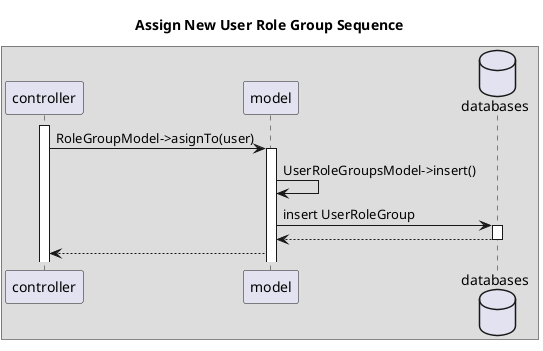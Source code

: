 @startuml

title **Assign New User Role Group Sequence**

box
participant controller
participant model
database databases
end box

activate controller
controller -> model ++ : RoleGroupModel->asignTo(user)
model -> model : UserRoleGroupsModel->insert()
model -> databases ++ : insert UserRoleGroup
return
model --> controller
@enduml